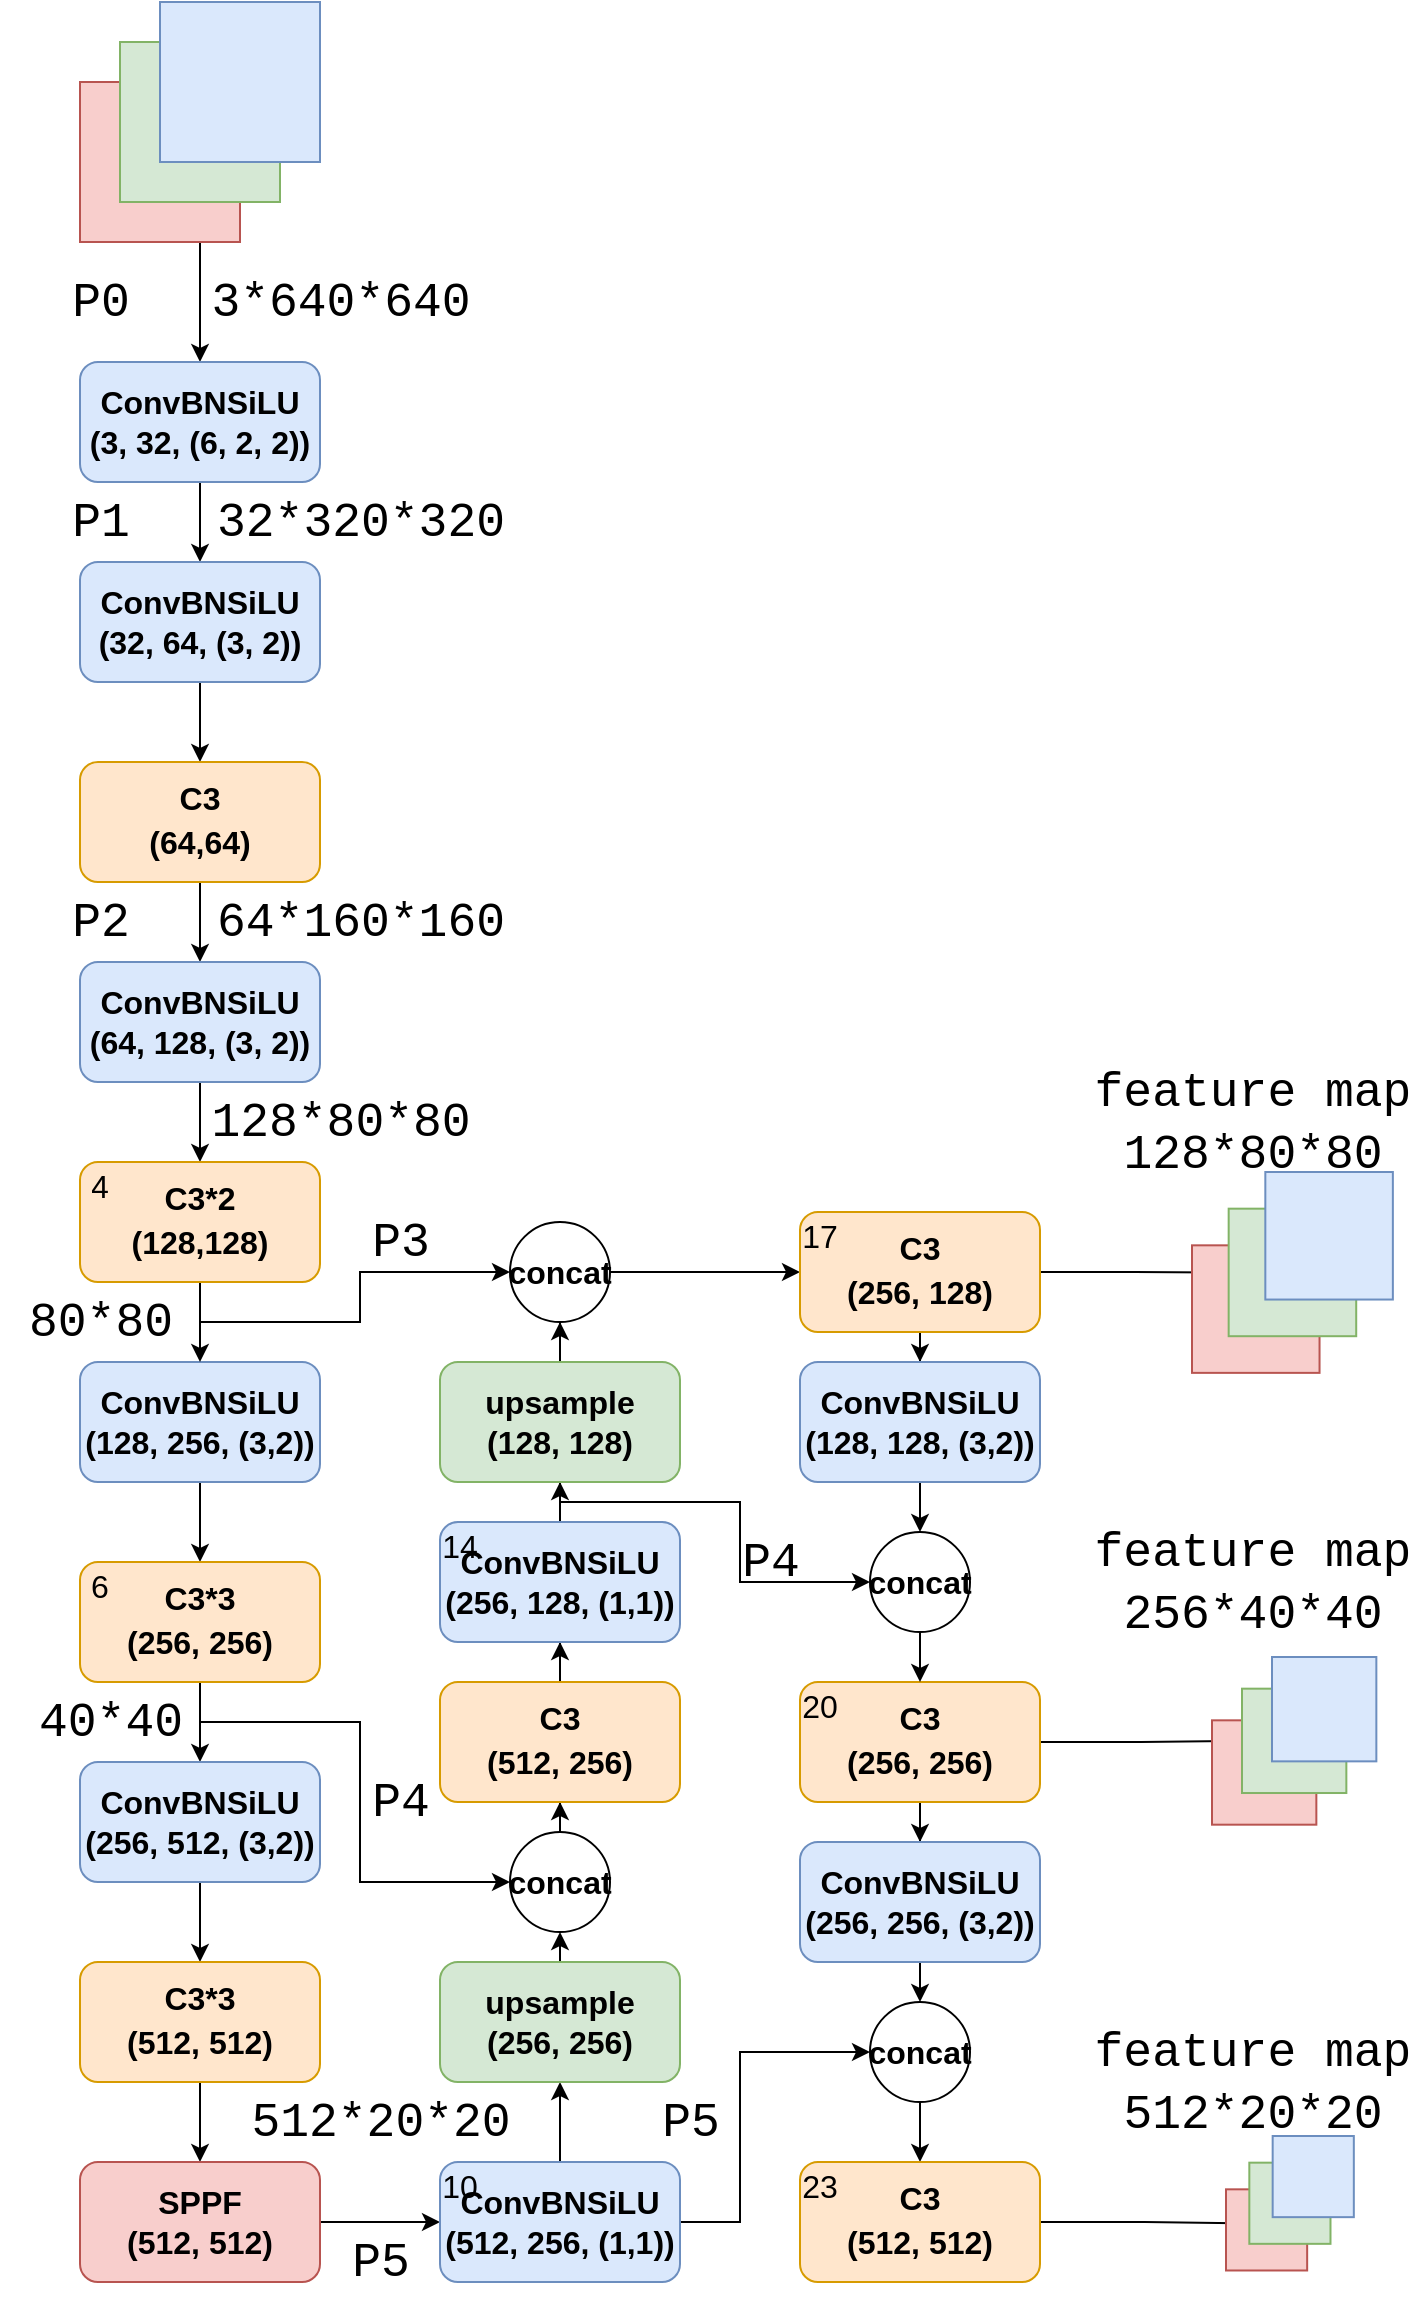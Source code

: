 <mxfile version="20.8.23" type="github" pages="2">
  <diagram name="第 1 页" id="JUju-SfDc5GeivV5sUrn">
    <mxGraphModel dx="2075" dy="739" grid="1" gridSize="10" guides="1" tooltips="1" connect="1" arrows="1" fold="1" page="1" pageScale="1" pageWidth="827" pageHeight="1169" math="0" shadow="0">
      <root>
        <mxCell id="0" />
        <mxCell id="1" parent="0" />
        <mxCell id="3-Fe06T2kwL8zZiIl-PU-5" style="edgeStyle=orthogonalEdgeStyle;rounded=0;orthogonalLoop=1;jettySize=auto;html=1;exitX=0.5;exitY=1;exitDx=0;exitDy=0;" parent="1" source="3-Fe06T2kwL8zZiIl-PU-2" target="3-Fe06T2kwL8zZiIl-PU-4" edge="1">
          <mxGeometry relative="1" as="geometry" />
        </mxCell>
        <mxCell id="3-Fe06T2kwL8zZiIl-PU-10" style="edgeStyle=orthogonalEdgeStyle;rounded=0;orthogonalLoop=1;jettySize=auto;html=1;exitX=0.5;exitY=1;exitDx=0;exitDy=0;entryX=0.5;entryY=0;entryDx=0;entryDy=0;fontFamily=Courier New;fontSize=16;" parent="1" source="3-Fe06T2kwL8zZiIl-PU-4" target="3-Fe06T2kwL8zZiIl-PU-9" edge="1">
          <mxGeometry relative="1" as="geometry" />
        </mxCell>
        <mxCell id="3-Fe06T2kwL8zZiIl-PU-4" value="&lt;font style=&quot;font-size: 16px;&quot;&gt;&lt;b&gt;ConvBNSiLU&lt;br&gt;(3, 32, (6, 2, 2))&lt;/b&gt;&lt;br&gt;&lt;/font&gt;" style="rounded=1;whiteSpace=wrap;html=1;fillColor=#dae8fc;strokeColor=#6c8ebf;" parent="1" vertex="1">
          <mxGeometry x="30" y="180" width="120" height="60" as="geometry" />
        </mxCell>
        <mxCell id="3-Fe06T2kwL8zZiIl-PU-6" value="&lt;span style=&quot;font-weight: normal;&quot;&gt;&lt;font face=&quot;Courier New&quot;&gt;3*640*640&lt;/font&gt;&lt;/span&gt;" style="text;strokeColor=none;fillColor=none;html=1;fontSize=24;fontStyle=1;verticalAlign=middle;align=center;" parent="1" vertex="1">
          <mxGeometry x="110" y="130" width="100" height="40" as="geometry" />
        </mxCell>
        <mxCell id="3-Fe06T2kwL8zZiIl-PU-20" style="edgeStyle=orthogonalEdgeStyle;rounded=0;orthogonalLoop=1;jettySize=auto;html=1;exitX=0.5;exitY=1;exitDx=0;exitDy=0;entryX=0.5;entryY=0;entryDx=0;entryDy=0;fontFamily=Helvetica;fontSize=16;" parent="1" source="3-Fe06T2kwL8zZiIl-PU-9" target="3-Fe06T2kwL8zZiIl-PU-15" edge="1">
          <mxGeometry relative="1" as="geometry" />
        </mxCell>
        <mxCell id="3-Fe06T2kwL8zZiIl-PU-9" value="&lt;font style=&quot;font-size: 16px;&quot;&gt;&lt;b&gt;ConvBNSiLU&lt;br&gt;(32, 64, (3, 2))&lt;/b&gt;&lt;br&gt;&lt;/font&gt;" style="rounded=1;whiteSpace=wrap;html=1;fillColor=#dae8fc;strokeColor=#6c8ebf;" parent="1" vertex="1">
          <mxGeometry x="30" y="280" width="120" height="60" as="geometry" />
        </mxCell>
        <mxCell id="3-Fe06T2kwL8zZiIl-PU-11" value="&lt;span style=&quot;font-weight: normal;&quot;&gt;&lt;font face=&quot;Courier New&quot;&gt;32*320*320&lt;/font&gt;&lt;/span&gt;" style="text;strokeColor=none;fillColor=none;html=1;fontSize=24;fontStyle=1;verticalAlign=middle;align=center;" parent="1" vertex="1">
          <mxGeometry x="120" y="240" width="100" height="40" as="geometry" />
        </mxCell>
        <mxCell id="3-Fe06T2kwL8zZiIl-PU-29" style="edgeStyle=orthogonalEdgeStyle;rounded=0;orthogonalLoop=1;jettySize=auto;html=1;exitX=0.5;exitY=1;exitDx=0;exitDy=0;entryX=0.5;entryY=0;entryDx=0;entryDy=0;fontFamily=Helvetica;fontSize=16;" parent="1" source="3-Fe06T2kwL8zZiIl-PU-15" target="3-Fe06T2kwL8zZiIl-PU-23" edge="1">
          <mxGeometry relative="1" as="geometry" />
        </mxCell>
        <mxCell id="3-Fe06T2kwL8zZiIl-PU-15" value="&lt;font face=&quot;Helvetica&quot; style=&quot;font-size: 16px;&quot;&gt;&lt;b&gt;C3&lt;br&gt;(64,64)&lt;/b&gt;&lt;/font&gt;" style="rounded=1;whiteSpace=wrap;html=1;fontFamily=Courier New;fontSize=16;fillColor=#ffe6cc;strokeColor=#d79b00;" parent="1" vertex="1">
          <mxGeometry x="30" y="380" width="120" height="60" as="geometry" />
        </mxCell>
        <mxCell id="3-Fe06T2kwL8zZiIl-PU-30" style="edgeStyle=orthogonalEdgeStyle;rounded=0;orthogonalLoop=1;jettySize=auto;html=1;exitX=0.5;exitY=1;exitDx=0;exitDy=0;entryX=0.5;entryY=0;entryDx=0;entryDy=0;fontFamily=Helvetica;fontSize=16;" parent="1" source="3-Fe06T2kwL8zZiIl-PU-23" target="3-Fe06T2kwL8zZiIl-PU-25" edge="1">
          <mxGeometry relative="1" as="geometry" />
        </mxCell>
        <mxCell id="3-Fe06T2kwL8zZiIl-PU-23" value="&lt;font style=&quot;font-size: 16px;&quot;&gt;&lt;b&gt;ConvBNSiLU&lt;br&gt;(64, 128, (3, 2))&lt;/b&gt;&lt;br&gt;&lt;/font&gt;" style="rounded=1;whiteSpace=wrap;html=1;fillColor=#dae8fc;strokeColor=#6c8ebf;" parent="1" vertex="1">
          <mxGeometry x="30" y="480" width="120" height="60" as="geometry" />
        </mxCell>
        <mxCell id="3-Fe06T2kwL8zZiIl-PU-33" value="" style="edgeStyle=orthogonalEdgeStyle;rounded=0;orthogonalLoop=1;jettySize=auto;html=1;fontFamily=Helvetica;fontSize=16;" parent="1" source="3-Fe06T2kwL8zZiIl-PU-24" target="3-Fe06T2kwL8zZiIl-PU-26" edge="1">
          <mxGeometry relative="1" as="geometry" />
        </mxCell>
        <mxCell id="3-Fe06T2kwL8zZiIl-PU-24" value="&lt;font style=&quot;font-size: 16px;&quot;&gt;&lt;b&gt;ConvBNSiLU&lt;br&gt;(128, 256, (3,2))&lt;/b&gt;&lt;br&gt;&lt;/font&gt;" style="rounded=1;whiteSpace=wrap;html=1;fillColor=#dae8fc;strokeColor=#6c8ebf;" parent="1" vertex="1">
          <mxGeometry x="30" y="680" width="120" height="60" as="geometry" />
        </mxCell>
        <mxCell id="3-Fe06T2kwL8zZiIl-PU-32" style="edgeStyle=orthogonalEdgeStyle;rounded=0;orthogonalLoop=1;jettySize=auto;html=1;exitX=0.5;exitY=1;exitDx=0;exitDy=0;entryX=0.5;entryY=0;entryDx=0;entryDy=0;fontFamily=Helvetica;fontSize=16;" parent="1" source="3-Fe06T2kwL8zZiIl-PU-25" target="3-Fe06T2kwL8zZiIl-PU-24" edge="1">
          <mxGeometry relative="1" as="geometry" />
        </mxCell>
        <mxCell id="3-Fe06T2kwL8zZiIl-PU-25" value="&lt;font face=&quot;Helvetica&quot; style=&quot;font-size: 16px;&quot;&gt;&lt;b&gt;C3*2&lt;br&gt;(128,128)&lt;/b&gt;&lt;/font&gt;" style="rounded=1;whiteSpace=wrap;html=1;fontFamily=Courier New;fontSize=16;fillColor=#ffe6cc;strokeColor=#d79b00;" parent="1" vertex="1">
          <mxGeometry x="30" y="580" width="120" height="60" as="geometry" />
        </mxCell>
        <mxCell id="3-Fe06T2kwL8zZiIl-PU-34" value="" style="edgeStyle=orthogonalEdgeStyle;rounded=0;orthogonalLoop=1;jettySize=auto;html=1;fontFamily=Helvetica;fontSize=16;" parent="1" source="3-Fe06T2kwL8zZiIl-PU-26" target="3-Fe06T2kwL8zZiIl-PU-27" edge="1">
          <mxGeometry relative="1" as="geometry" />
        </mxCell>
        <mxCell id="3-Fe06T2kwL8zZiIl-PU-26" value="&lt;font face=&quot;Helvetica&quot; style=&quot;font-size: 16px;&quot;&gt;&lt;b&gt;C3*3&lt;br&gt;(256, 256)&lt;/b&gt;&lt;/font&gt;" style="rounded=1;whiteSpace=wrap;html=1;fontFamily=Courier New;fontSize=16;fillColor=#ffe6cc;strokeColor=#d79b00;" parent="1" vertex="1">
          <mxGeometry x="30" y="780" width="120" height="60" as="geometry" />
        </mxCell>
        <mxCell id="3-Fe06T2kwL8zZiIl-PU-35" value="" style="edgeStyle=orthogonalEdgeStyle;rounded=0;orthogonalLoop=1;jettySize=auto;html=1;fontFamily=Helvetica;fontSize=16;" parent="1" source="3-Fe06T2kwL8zZiIl-PU-27" target="3-Fe06T2kwL8zZiIl-PU-28" edge="1">
          <mxGeometry relative="1" as="geometry" />
        </mxCell>
        <mxCell id="3-Fe06T2kwL8zZiIl-PU-27" value="&lt;font style=&quot;font-size: 16px;&quot;&gt;&lt;b&gt;ConvBNSiLU&lt;br&gt;(256, 512, (3,2))&lt;/b&gt;&lt;br&gt;&lt;/font&gt;" style="rounded=1;whiteSpace=wrap;html=1;fillColor=#dae8fc;strokeColor=#6c8ebf;" parent="1" vertex="1">
          <mxGeometry x="30" y="880" width="120" height="60" as="geometry" />
        </mxCell>
        <mxCell id="gwOte5Hnuhn8S0Q1IBPA-8" style="edgeStyle=orthogonalEdgeStyle;rounded=0;orthogonalLoop=1;jettySize=auto;html=1;exitX=0.5;exitY=1;exitDx=0;exitDy=0;entryX=0.5;entryY=0;entryDx=0;entryDy=0;fontFamily=Helvetica;fontSize=16;" parent="1" source="3-Fe06T2kwL8zZiIl-PU-28" target="gwOte5Hnuhn8S0Q1IBPA-7" edge="1">
          <mxGeometry relative="1" as="geometry" />
        </mxCell>
        <mxCell id="3-Fe06T2kwL8zZiIl-PU-28" value="&lt;font face=&quot;Helvetica&quot; style=&quot;font-size: 16px;&quot;&gt;&lt;b&gt;C3*3&lt;br&gt;(512, 512)&lt;/b&gt;&lt;/font&gt;" style="rounded=1;whiteSpace=wrap;html=1;fontFamily=Courier New;fontSize=16;fillColor=#ffe6cc;strokeColor=#d79b00;" parent="1" vertex="1">
          <mxGeometry x="30" y="980" width="120" height="60" as="geometry" />
        </mxCell>
        <mxCell id="gwOte5Hnuhn8S0Q1IBPA-1" value="&lt;span style=&quot;font-weight: normal;&quot;&gt;&lt;font face=&quot;Courier New&quot;&gt;64*160*160&lt;/font&gt;&lt;/span&gt;" style="text;strokeColor=none;fillColor=none;html=1;fontSize=24;fontStyle=1;verticalAlign=middle;align=center;" parent="1" vertex="1">
          <mxGeometry x="120" y="440" width="100" height="40" as="geometry" />
        </mxCell>
        <mxCell id="gwOte5Hnuhn8S0Q1IBPA-2" value="&lt;span style=&quot;font-weight: normal;&quot;&gt;&lt;font face=&quot;Courier New&quot;&gt;128*80*80&lt;/font&gt;&lt;/span&gt;" style="text;strokeColor=none;fillColor=none;html=1;fontSize=24;fontStyle=1;verticalAlign=middle;align=center;" parent="1" vertex="1">
          <mxGeometry x="110" y="540" width="100" height="40" as="geometry" />
        </mxCell>
        <mxCell id="gwOte5Hnuhn8S0Q1IBPA-3" value="&lt;span style=&quot;font-weight: normal;&quot;&gt;&lt;font face=&quot;Courier New&quot;&gt;80*80&lt;/font&gt;&lt;/span&gt;" style="text;strokeColor=none;fillColor=none;html=1;fontSize=24;fontStyle=1;verticalAlign=middle;align=center;" parent="1" vertex="1">
          <mxGeometry x="10" y="640" width="60" height="40" as="geometry" />
        </mxCell>
        <mxCell id="gwOte5Hnuhn8S0Q1IBPA-5" value="&lt;span style=&quot;font-weight: normal;&quot;&gt;&lt;font face=&quot;Courier New&quot;&gt;40*40&lt;/font&gt;&lt;/span&gt;" style="text;strokeColor=none;fillColor=none;html=1;fontSize=24;fontStyle=1;verticalAlign=middle;align=center;" parent="1" vertex="1">
          <mxGeometry x="20" y="840" width="50" height="40" as="geometry" />
        </mxCell>
        <mxCell id="cU7MSdv4xx69I2tBe95h-2" style="edgeStyle=orthogonalEdgeStyle;rounded=0;orthogonalLoop=1;jettySize=auto;html=1;exitX=1;exitY=0.5;exitDx=0;exitDy=0;entryX=0;entryY=0.5;entryDx=0;entryDy=0;" edge="1" parent="1" source="gwOte5Hnuhn8S0Q1IBPA-7" target="cU7MSdv4xx69I2tBe95h-1">
          <mxGeometry relative="1" as="geometry" />
        </mxCell>
        <mxCell id="gwOte5Hnuhn8S0Q1IBPA-7" value="&lt;b&gt;SPPF&lt;br&gt;(512, 512)&lt;/b&gt;" style="rounded=1;whiteSpace=wrap;html=1;fontFamily=Helvetica;fontSize=16;fillColor=#f8cecc;strokeColor=#b85450;" parent="1" vertex="1">
          <mxGeometry x="30" y="1080" width="120" height="60" as="geometry" />
        </mxCell>
        <mxCell id="gwOte5Hnuhn8S0Q1IBPA-9" value="&lt;span style=&quot;font-weight: normal;&quot;&gt;&lt;font face=&quot;Courier New&quot;&gt;512*20*20&lt;/font&gt;&lt;/span&gt;" style="text;strokeColor=none;fillColor=none;html=1;fontSize=24;fontStyle=1;verticalAlign=middle;align=center;" parent="1" vertex="1">
          <mxGeometry x="130" y="1040" width="100" height="40" as="geometry" />
        </mxCell>
        <mxCell id="cU7MSdv4xx69I2tBe95h-8" style="edgeStyle=orthogonalEdgeStyle;rounded=0;orthogonalLoop=1;jettySize=auto;html=1;exitX=0.5;exitY=0;exitDx=0;exitDy=0;fontSize=16;" edge="1" parent="1" source="cU7MSdv4xx69I2tBe95h-1" target="cU7MSdv4xx69I2tBe95h-4">
          <mxGeometry relative="1" as="geometry" />
        </mxCell>
        <mxCell id="cU7MSdv4xx69I2tBe95h-38" value="" style="edgeStyle=orthogonalEdgeStyle;rounded=0;orthogonalLoop=1;jettySize=auto;html=1;fontSize=16;" edge="1" parent="1" source="cU7MSdv4xx69I2tBe95h-1" target="cU7MSdv4xx69I2tBe95h-36">
          <mxGeometry relative="1" as="geometry">
            <Array as="points">
              <mxPoint x="360" y="1110" />
              <mxPoint x="360" y="1025" />
            </Array>
          </mxGeometry>
        </mxCell>
        <mxCell id="cU7MSdv4xx69I2tBe95h-1" value="&lt;font style=&quot;font-size: 16px;&quot;&gt;&lt;b&gt;ConvBNSiLU&lt;br&gt;(512, 256, (1,1))&lt;/b&gt;&lt;br&gt;&lt;/font&gt;" style="rounded=1;whiteSpace=wrap;html=1;fillColor=#dae8fc;strokeColor=#6c8ebf;" vertex="1" parent="1">
          <mxGeometry x="210" y="1080" width="120" height="60" as="geometry" />
        </mxCell>
        <mxCell id="cU7MSdv4xx69I2tBe95h-7" style="edgeStyle=orthogonalEdgeStyle;rounded=0;orthogonalLoop=1;jettySize=auto;html=1;exitX=0.5;exitY=0;exitDx=0;exitDy=0;entryX=0.5;entryY=1;entryDx=0;entryDy=0;fontSize=16;" edge="1" parent="1" source="cU7MSdv4xx69I2tBe95h-4" target="cU7MSdv4xx69I2tBe95h-6">
          <mxGeometry relative="1" as="geometry" />
        </mxCell>
        <mxCell id="cU7MSdv4xx69I2tBe95h-4" value="&lt;font style=&quot;font-size: 16px;&quot;&gt;&lt;b&gt;upsample&lt;br&gt;(256, 256)&lt;br&gt;&lt;/b&gt;&lt;/font&gt;" style="rounded=1;whiteSpace=wrap;html=1;fillColor=#d5e8d4;strokeColor=#82b366;" vertex="1" parent="1">
          <mxGeometry x="210" y="980" width="120" height="60" as="geometry" />
        </mxCell>
        <mxCell id="cU7MSdv4xx69I2tBe95h-5" value="" style="endArrow=classic;html=1;rounded=0;fontSize=16;entryX=0;entryY=0.5;entryDx=0;entryDy=0;" edge="1" parent="1" target="cU7MSdv4xx69I2tBe95h-6">
          <mxGeometry width="50" height="50" relative="1" as="geometry">
            <mxPoint x="90" y="860" as="sourcePoint" />
            <mxPoint x="200" y="900" as="targetPoint" />
            <Array as="points">
              <mxPoint x="170" y="860" />
              <mxPoint x="170" y="940" />
            </Array>
          </mxGeometry>
        </mxCell>
        <mxCell id="cU7MSdv4xx69I2tBe95h-13" value="" style="edgeStyle=orthogonalEdgeStyle;rounded=0;orthogonalLoop=1;jettySize=auto;html=1;fontSize=16;" edge="1" parent="1" source="cU7MSdv4xx69I2tBe95h-6" target="cU7MSdv4xx69I2tBe95h-12">
          <mxGeometry relative="1" as="geometry" />
        </mxCell>
        <mxCell id="cU7MSdv4xx69I2tBe95h-6" value="&lt;b&gt;concat&lt;/b&gt;" style="ellipse;whiteSpace=wrap;html=1;aspect=fixed;fontSize=16;" vertex="1" parent="1">
          <mxGeometry x="245" y="915" width="50" height="50" as="geometry" />
        </mxCell>
        <mxCell id="cU7MSdv4xx69I2tBe95h-15" value="" style="edgeStyle=orthogonalEdgeStyle;rounded=0;orthogonalLoop=1;jettySize=auto;html=1;fontSize=16;" edge="1" parent="1" source="cU7MSdv4xx69I2tBe95h-12" target="cU7MSdv4xx69I2tBe95h-14">
          <mxGeometry relative="1" as="geometry" />
        </mxCell>
        <mxCell id="cU7MSdv4xx69I2tBe95h-12" value="&lt;font face=&quot;Helvetica&quot; style=&quot;font-size: 16px;&quot;&gt;&lt;b&gt;C3&lt;br&gt;(512, 256)&lt;/b&gt;&lt;/font&gt;" style="rounded=1;whiteSpace=wrap;html=1;fontFamily=Courier New;fontSize=16;fillColor=#ffe6cc;strokeColor=#d79b00;" vertex="1" parent="1">
          <mxGeometry x="210" y="840" width="120" height="60" as="geometry" />
        </mxCell>
        <mxCell id="cU7MSdv4xx69I2tBe95h-17" value="" style="edgeStyle=orthogonalEdgeStyle;rounded=0;orthogonalLoop=1;jettySize=auto;html=1;fontSize=16;" edge="1" parent="1" source="cU7MSdv4xx69I2tBe95h-14" target="cU7MSdv4xx69I2tBe95h-16">
          <mxGeometry relative="1" as="geometry" />
        </mxCell>
        <mxCell id="cU7MSdv4xx69I2tBe95h-14" value="&lt;font style=&quot;font-size: 16px;&quot;&gt;&lt;b&gt;ConvBNSiLU&lt;br&gt;(256, 128, (1,1))&lt;/b&gt;&lt;br&gt;&lt;/font&gt;" style="rounded=1;whiteSpace=wrap;html=1;fillColor=#dae8fc;strokeColor=#6c8ebf;" vertex="1" parent="1">
          <mxGeometry x="210" y="760" width="120" height="60" as="geometry" />
        </mxCell>
        <mxCell id="cU7MSdv4xx69I2tBe95h-19" value="" style="edgeStyle=orthogonalEdgeStyle;rounded=0;orthogonalLoop=1;jettySize=auto;html=1;fontSize=16;" edge="1" parent="1" source="cU7MSdv4xx69I2tBe95h-16" target="cU7MSdv4xx69I2tBe95h-18">
          <mxGeometry relative="1" as="geometry" />
        </mxCell>
        <mxCell id="cU7MSdv4xx69I2tBe95h-16" value="&lt;font style=&quot;font-size: 16px;&quot;&gt;&lt;b&gt;upsample&lt;br&gt;(128, 128)&lt;br&gt;&lt;/b&gt;&lt;/font&gt;" style="rounded=1;whiteSpace=wrap;html=1;fillColor=#d5e8d4;strokeColor=#82b366;" vertex="1" parent="1">
          <mxGeometry x="210" y="680" width="120" height="60" as="geometry" />
        </mxCell>
        <mxCell id="cU7MSdv4xx69I2tBe95h-24" value="" style="edgeStyle=orthogonalEdgeStyle;rounded=0;orthogonalLoop=1;jettySize=auto;html=1;fontSize=16;" edge="1" parent="1" source="cU7MSdv4xx69I2tBe95h-18" target="cU7MSdv4xx69I2tBe95h-23">
          <mxGeometry relative="1" as="geometry" />
        </mxCell>
        <mxCell id="cU7MSdv4xx69I2tBe95h-18" value="&lt;b&gt;concat&lt;/b&gt;" style="ellipse;whiteSpace=wrap;html=1;aspect=fixed;fontSize=16;" vertex="1" parent="1">
          <mxGeometry x="245" y="610" width="50" height="50" as="geometry" />
        </mxCell>
        <mxCell id="cU7MSdv4xx69I2tBe95h-20" value="" style="endArrow=classic;html=1;rounded=0;fontSize=16;entryX=0;entryY=0.5;entryDx=0;entryDy=0;" edge="1" parent="1" target="cU7MSdv4xx69I2tBe95h-18">
          <mxGeometry width="50" height="50" relative="1" as="geometry">
            <mxPoint x="90" y="660" as="sourcePoint" />
            <mxPoint x="410" y="370" as="targetPoint" />
            <Array as="points">
              <mxPoint x="170" y="660" />
              <mxPoint x="170" y="635" />
            </Array>
          </mxGeometry>
        </mxCell>
        <mxCell id="cU7MSdv4xx69I2tBe95h-21" value="&lt;span style=&quot;font-weight: normal;&quot;&gt;&lt;font face=&quot;Courier New&quot;&gt;P4&lt;/font&gt;&lt;/span&gt;" style="text;strokeColor=none;fillColor=none;html=1;fontSize=24;fontStyle=1;verticalAlign=middle;align=center;" vertex="1" parent="1">
          <mxGeometry x="140" y="880" width="100" height="40" as="geometry" />
        </mxCell>
        <mxCell id="cU7MSdv4xx69I2tBe95h-22" value="&lt;span style=&quot;font-weight: normal;&quot;&gt;&lt;font face=&quot;Courier New&quot;&gt;P3&lt;/font&gt;&lt;/span&gt;" style="text;strokeColor=none;fillColor=none;html=1;fontSize=24;fontStyle=1;verticalAlign=middle;align=center;" vertex="1" parent="1">
          <mxGeometry x="140" y="600" width="100" height="40" as="geometry" />
        </mxCell>
        <mxCell id="cU7MSdv4xx69I2tBe95h-28" value="" style="edgeStyle=orthogonalEdgeStyle;rounded=0;orthogonalLoop=1;jettySize=auto;html=1;fontSize=16;" edge="1" parent="1" source="cU7MSdv4xx69I2tBe95h-23" target="cU7MSdv4xx69I2tBe95h-27">
          <mxGeometry relative="1" as="geometry" />
        </mxCell>
        <mxCell id="cU7MSdv4xx69I2tBe95h-63" style="edgeStyle=orthogonalEdgeStyle;rounded=0;orthogonalLoop=1;jettySize=auto;html=1;exitX=1;exitY=0.5;exitDx=0;exitDy=0;fontSize=16;entryX=0;entryY=0.5;entryDx=0;entryDy=0;" edge="1" parent="1" source="cU7MSdv4xx69I2tBe95h-23" target="cU7MSdv4xx69I2tBe95h-70">
          <mxGeometry relative="1" as="geometry">
            <mxPoint x="610" y="634.941" as="targetPoint" />
          </mxGeometry>
        </mxCell>
        <mxCell id="cU7MSdv4xx69I2tBe95h-23" value="&lt;font face=&quot;Helvetica&quot; style=&quot;font-size: 16px;&quot;&gt;&lt;b&gt;C3&lt;br&gt;(256, 128)&lt;/b&gt;&lt;/font&gt;" style="rounded=1;whiteSpace=wrap;html=1;fontFamily=Courier New;fontSize=16;fillColor=#ffe6cc;strokeColor=#d79b00;" vertex="1" parent="1">
          <mxGeometry x="390" y="605" width="120" height="60" as="geometry" />
        </mxCell>
        <mxCell id="cU7MSdv4xx69I2tBe95h-55" style="edgeStyle=orthogonalEdgeStyle;rounded=0;orthogonalLoop=1;jettySize=auto;html=1;exitX=0.5;exitY=1;exitDx=0;exitDy=0;fontSize=16;" edge="1" parent="1" source="cU7MSdv4xx69I2tBe95h-27" target="cU7MSdv4xx69I2tBe95h-53">
          <mxGeometry relative="1" as="geometry" />
        </mxCell>
        <mxCell id="cU7MSdv4xx69I2tBe95h-27" value="&lt;font style=&quot;font-size: 16px;&quot;&gt;&lt;b&gt;ConvBNSiLU&lt;br&gt;(128, 128, (3,2))&lt;/b&gt;&lt;br&gt;&lt;/font&gt;" style="rounded=1;whiteSpace=wrap;html=1;fillColor=#dae8fc;strokeColor=#6c8ebf;" vertex="1" parent="1">
          <mxGeometry x="390" y="680" width="120" height="60" as="geometry" />
        </mxCell>
        <mxCell id="cU7MSdv4xx69I2tBe95h-31" value="" style="endArrow=classic;html=1;rounded=0;fontSize=16;entryX=1;entryY=0.75;entryDx=0;entryDy=0;" edge="1" parent="1" target="cU7MSdv4xx69I2tBe95h-40">
          <mxGeometry width="50" height="50" relative="1" as="geometry">
            <mxPoint x="270" y="750" as="sourcePoint" />
            <mxPoint x="390" y="820" as="targetPoint" />
            <Array as="points">
              <mxPoint x="360" y="750" />
              <mxPoint x="360" y="790" />
            </Array>
          </mxGeometry>
        </mxCell>
        <mxCell id="cU7MSdv4xx69I2tBe95h-35" style="edgeStyle=orthogonalEdgeStyle;rounded=0;orthogonalLoop=1;jettySize=auto;html=1;exitX=0.5;exitY=1;exitDx=0;exitDy=0;fontSize=16;" edge="1" parent="1" source="cU7MSdv4xx69I2tBe95h-32" target="cU7MSdv4xx69I2tBe95h-34">
          <mxGeometry relative="1" as="geometry" />
        </mxCell>
        <mxCell id="cU7MSdv4xx69I2tBe95h-64" style="edgeStyle=orthogonalEdgeStyle;rounded=0;orthogonalLoop=1;jettySize=auto;html=1;exitX=1;exitY=0.5;exitDx=0;exitDy=0;fontSize=16;entryX=0;entryY=0.5;entryDx=0;entryDy=0;" edge="1" parent="1" source="cU7MSdv4xx69I2tBe95h-32" target="cU7MSdv4xx69I2tBe95h-75">
          <mxGeometry relative="1" as="geometry">
            <mxPoint x="610" y="870.235" as="targetPoint" />
          </mxGeometry>
        </mxCell>
        <mxCell id="cU7MSdv4xx69I2tBe95h-32" value="&lt;font face=&quot;Helvetica&quot; style=&quot;font-size: 16px;&quot;&gt;&lt;b&gt;C3&lt;br&gt;(256, 256)&lt;/b&gt;&lt;/font&gt;" style="rounded=1;whiteSpace=wrap;html=1;fontFamily=Courier New;fontSize=16;fillColor=#ffe6cc;strokeColor=#d79b00;" vertex="1" parent="1">
          <mxGeometry x="390" y="840" width="120" height="60" as="geometry" />
        </mxCell>
        <mxCell id="cU7MSdv4xx69I2tBe95h-37" style="edgeStyle=orthogonalEdgeStyle;rounded=0;orthogonalLoop=1;jettySize=auto;html=1;exitX=0.5;exitY=1;exitDx=0;exitDy=0;entryX=0.5;entryY=0;entryDx=0;entryDy=0;fontSize=16;" edge="1" parent="1" source="cU7MSdv4xx69I2tBe95h-34" target="cU7MSdv4xx69I2tBe95h-36">
          <mxGeometry relative="1" as="geometry" />
        </mxCell>
        <mxCell id="cU7MSdv4xx69I2tBe95h-34" value="&lt;font style=&quot;font-size: 16px;&quot;&gt;&lt;b&gt;ConvBNSiLU&lt;br&gt;(256, 256, (3,2))&lt;/b&gt;&lt;br&gt;&lt;/font&gt;" style="rounded=1;whiteSpace=wrap;html=1;fillColor=#dae8fc;strokeColor=#6c8ebf;" vertex="1" parent="1">
          <mxGeometry x="390" y="920" width="120" height="60" as="geometry" />
        </mxCell>
        <mxCell id="cU7MSdv4xx69I2tBe95h-60" style="edgeStyle=orthogonalEdgeStyle;rounded=0;orthogonalLoop=1;jettySize=auto;html=1;exitX=0.5;exitY=1;exitDx=0;exitDy=0;entryX=0.5;entryY=0;entryDx=0;entryDy=0;fontSize=16;" edge="1" parent="1" source="cU7MSdv4xx69I2tBe95h-36" target="cU7MSdv4xx69I2tBe95h-57">
          <mxGeometry relative="1" as="geometry" />
        </mxCell>
        <mxCell id="cU7MSdv4xx69I2tBe95h-36" value="&lt;b&gt;concat&lt;/b&gt;" style="ellipse;whiteSpace=wrap;html=1;aspect=fixed;fontSize=16;" vertex="1" parent="1">
          <mxGeometry x="425" y="1000" width="50" height="50" as="geometry" />
        </mxCell>
        <mxCell id="cU7MSdv4xx69I2tBe95h-40" value="&lt;span style=&quot;font-weight: normal;&quot;&gt;&lt;font face=&quot;Courier New&quot;&gt;P4&lt;/font&gt;&lt;/span&gt;" style="text;strokeColor=none;fillColor=none;html=1;fontSize=24;fontStyle=1;verticalAlign=middle;align=center;" vertex="1" parent="1">
          <mxGeometry x="325" y="760" width="100" height="40" as="geometry" />
        </mxCell>
        <mxCell id="cU7MSdv4xx69I2tBe95h-41" value="&lt;span style=&quot;font-weight: normal;&quot;&gt;&lt;font face=&quot;Courier New&quot;&gt;P2&lt;/font&gt;&lt;/span&gt;" style="text;strokeColor=none;fillColor=none;html=1;fontSize=24;fontStyle=1;verticalAlign=middle;align=center;" vertex="1" parent="1">
          <mxGeometry x="-10" y="440" width="100" height="40" as="geometry" />
        </mxCell>
        <mxCell id="cU7MSdv4xx69I2tBe95h-42" value="&lt;span style=&quot;font-weight: normal;&quot;&gt;&lt;font face=&quot;Courier New&quot;&gt;P1&lt;/font&gt;&lt;/span&gt;" style="text;strokeColor=none;fillColor=none;html=1;fontSize=24;fontStyle=1;verticalAlign=middle;align=center;" vertex="1" parent="1">
          <mxGeometry x="20" y="240" width="40" height="40" as="geometry" />
        </mxCell>
        <mxCell id="cU7MSdv4xx69I2tBe95h-43" value="&lt;span style=&quot;font-weight: normal;&quot;&gt;&lt;font face=&quot;Courier New&quot;&gt;P0&lt;/font&gt;&lt;/span&gt;" style="text;strokeColor=none;fillColor=none;html=1;fontSize=24;fontStyle=1;verticalAlign=middle;align=center;" vertex="1" parent="1">
          <mxGeometry x="20" y="130" width="40" height="40" as="geometry" />
        </mxCell>
        <mxCell id="cU7MSdv4xx69I2tBe95h-45" value="&lt;span style=&quot;font-weight: normal;&quot;&gt;&lt;font face=&quot;Courier New&quot;&gt;P5&lt;/font&gt;&lt;/span&gt;" style="text;strokeColor=none;fillColor=none;html=1;fontSize=24;fontStyle=1;verticalAlign=middle;align=center;" vertex="1" parent="1">
          <mxGeometry x="320" y="1040" width="30" height="40" as="geometry" />
        </mxCell>
        <UserObject label="6" placeholders="1" name="Variable" id="cU7MSdv4xx69I2tBe95h-46">
          <mxCell style="text;html=1;strokeColor=none;fillColor=none;align=center;verticalAlign=middle;whiteSpace=wrap;overflow=hidden;fontSize=16;" vertex="1" parent="1">
            <mxGeometry x="30" y="780" width="20" height="20" as="geometry" />
          </mxCell>
        </UserObject>
        <UserObject label="4" placeholders="1" name="Variable" id="cU7MSdv4xx69I2tBe95h-47">
          <mxCell style="text;html=1;strokeColor=none;fillColor=none;align=center;verticalAlign=middle;whiteSpace=wrap;overflow=hidden;fontSize=16;" vertex="1" parent="1">
            <mxGeometry x="30" y="580" width="20" height="20" as="geometry" />
          </mxCell>
        </UserObject>
        <UserObject label="14" placeholders="1" name="Variable" id="cU7MSdv4xx69I2tBe95h-48">
          <mxCell style="text;html=1;strokeColor=none;fillColor=none;align=center;verticalAlign=middle;whiteSpace=wrap;overflow=hidden;fontSize=16;" vertex="1" parent="1">
            <mxGeometry x="210" y="760" width="20" height="20" as="geometry" />
          </mxCell>
        </UserObject>
        <UserObject label="17" placeholders="1" name="Variable" id="cU7MSdv4xx69I2tBe95h-50">
          <mxCell style="text;html=1;strokeColor=none;fillColor=none;align=center;verticalAlign=middle;whiteSpace=wrap;overflow=hidden;fontSize=16;" vertex="1" parent="1">
            <mxGeometry x="390" y="605" width="20" height="20" as="geometry" />
          </mxCell>
        </UserObject>
        <UserObject label="10" placeholders="1" name="Variable" id="cU7MSdv4xx69I2tBe95h-52">
          <mxCell style="text;html=1;strokeColor=none;fillColor=none;align=center;verticalAlign=middle;whiteSpace=wrap;overflow=hidden;fontSize=16;" vertex="1" parent="1">
            <mxGeometry x="210" y="1080" width="20" height="20" as="geometry" />
          </mxCell>
        </UserObject>
        <mxCell id="cU7MSdv4xx69I2tBe95h-56" value="" style="edgeStyle=orthogonalEdgeStyle;rounded=0;orthogonalLoop=1;jettySize=auto;html=1;fontSize=16;" edge="1" parent="1" source="cU7MSdv4xx69I2tBe95h-53" target="cU7MSdv4xx69I2tBe95h-32">
          <mxGeometry relative="1" as="geometry" />
        </mxCell>
        <mxCell id="cU7MSdv4xx69I2tBe95h-53" value="&lt;b&gt;concat&lt;/b&gt;" style="ellipse;whiteSpace=wrap;html=1;aspect=fixed;fontSize=16;" vertex="1" parent="1">
          <mxGeometry x="425" y="765" width="50" height="50" as="geometry" />
        </mxCell>
        <mxCell id="cU7MSdv4xx69I2tBe95h-65" style="edgeStyle=orthogonalEdgeStyle;rounded=0;orthogonalLoop=1;jettySize=auto;html=1;exitX=1;exitY=0.5;exitDx=0;exitDy=0;fontSize=16;entryX=0;entryY=0.75;entryDx=0;entryDy=0;" edge="1" parent="1" source="cU7MSdv4xx69I2tBe95h-57" target="cU7MSdv4xx69I2tBe95h-79">
          <mxGeometry relative="1" as="geometry">
            <mxPoint x="610" y="1110.235" as="targetPoint" />
          </mxGeometry>
        </mxCell>
        <mxCell id="cU7MSdv4xx69I2tBe95h-57" value="&lt;font face=&quot;Helvetica&quot; style=&quot;font-size: 16px;&quot;&gt;&lt;b&gt;C3&lt;br&gt;(512, 512)&lt;/b&gt;&lt;/font&gt;" style="rounded=1;whiteSpace=wrap;html=1;fontFamily=Courier New;fontSize=16;fillColor=#ffe6cc;strokeColor=#d79b00;" vertex="1" parent="1">
          <mxGeometry x="390" y="1080" width="120" height="60" as="geometry" />
        </mxCell>
        <mxCell id="cU7MSdv4xx69I2tBe95h-59" value="&lt;span style=&quot;font-weight: normal;&quot;&gt;&lt;font face=&quot;Courier New&quot;&gt;P5&lt;/font&gt;&lt;/span&gt;" style="text;strokeColor=none;fillColor=none;html=1;fontSize=24;fontStyle=1;verticalAlign=middle;align=center;" vertex="1" parent="1">
          <mxGeometry x="165" y="1110" width="30" height="40" as="geometry" />
        </mxCell>
        <UserObject label="20" placeholders="1" name="Variable" id="cU7MSdv4xx69I2tBe95h-61">
          <mxCell style="text;html=1;strokeColor=none;fillColor=none;align=center;verticalAlign=middle;whiteSpace=wrap;overflow=hidden;fontSize=16;" vertex="1" parent="1">
            <mxGeometry x="390" y="840" width="20" height="20" as="geometry" />
          </mxCell>
        </UserObject>
        <UserObject label="23" placeholders="1" name="Variable" id="cU7MSdv4xx69I2tBe95h-62">
          <mxCell style="text;html=1;strokeColor=none;fillColor=none;align=center;verticalAlign=middle;whiteSpace=wrap;overflow=hidden;fontSize=16;" vertex="1" parent="1">
            <mxGeometry x="390" y="1080" width="20" height="20" as="geometry" />
          </mxCell>
        </UserObject>
        <mxCell id="cU7MSdv4xx69I2tBe95h-67" value="" style="group" vertex="1" connectable="0" parent="1">
          <mxGeometry x="30" width="120" height="120" as="geometry" />
        </mxCell>
        <mxCell id="3-Fe06T2kwL8zZiIl-PU-1" value="" style="whiteSpace=wrap;html=1;aspect=fixed;fillColor=#f8cecc;strokeColor=#b85450;" parent="cU7MSdv4xx69I2tBe95h-67" vertex="1">
          <mxGeometry y="40" width="80" height="80" as="geometry" />
        </mxCell>
        <mxCell id="3-Fe06T2kwL8zZiIl-PU-2" value="" style="whiteSpace=wrap;html=1;aspect=fixed;fillColor=#d5e8d4;strokeColor=#82b366;" parent="cU7MSdv4xx69I2tBe95h-67" vertex="1">
          <mxGeometry x="20" y="20" width="80" height="80" as="geometry" />
        </mxCell>
        <mxCell id="3-Fe06T2kwL8zZiIl-PU-3" value="" style="whiteSpace=wrap;html=1;aspect=fixed;fillColor=#dae8fc;strokeColor=#6c8ebf;" parent="cU7MSdv4xx69I2tBe95h-67" vertex="1">
          <mxGeometry x="40" width="80" height="80" as="geometry" />
        </mxCell>
        <mxCell id="cU7MSdv4xx69I2tBe95h-68" value="" style="group" vertex="1" connectable="0" parent="1">
          <mxGeometry x="586" y="585" width="110" height="110" as="geometry" />
        </mxCell>
        <mxCell id="cU7MSdv4xx69I2tBe95h-69" value="" style="whiteSpace=wrap;html=1;aspect=fixed;fillColor=#f8cecc;strokeColor=#b85450;" vertex="1" parent="cU7MSdv4xx69I2tBe95h-68">
          <mxGeometry y="36.667" width="63.768" height="63.768" as="geometry" />
        </mxCell>
        <mxCell id="cU7MSdv4xx69I2tBe95h-70" value="" style="whiteSpace=wrap;html=1;aspect=fixed;fillColor=#d5e8d4;strokeColor=#82b366;" vertex="1" parent="cU7MSdv4xx69I2tBe95h-68">
          <mxGeometry x="18.333" y="18.333" width="63.768" height="63.768" as="geometry" />
        </mxCell>
        <mxCell id="cU7MSdv4xx69I2tBe95h-71" value="" style="whiteSpace=wrap;html=1;aspect=fixed;fillColor=#dae8fc;strokeColor=#6c8ebf;" vertex="1" parent="cU7MSdv4xx69I2tBe95h-68">
          <mxGeometry x="36.667" width="63.768" height="63.768" as="geometry" />
        </mxCell>
        <mxCell id="cU7MSdv4xx69I2tBe95h-73" value="" style="group" vertex="1" connectable="0" parent="1">
          <mxGeometry x="596" y="827.5" width="90" height="95" as="geometry" />
        </mxCell>
        <mxCell id="cU7MSdv4xx69I2tBe95h-74" value="" style="whiteSpace=wrap;html=1;aspect=fixed;fillColor=#f8cecc;strokeColor=#b85450;" vertex="1" parent="cU7MSdv4xx69I2tBe95h-73">
          <mxGeometry y="31.667" width="52.174" height="52.174" as="geometry" />
        </mxCell>
        <mxCell id="cU7MSdv4xx69I2tBe95h-75" value="" style="whiteSpace=wrap;html=1;aspect=fixed;fillColor=#d5e8d4;strokeColor=#82b366;" vertex="1" parent="cU7MSdv4xx69I2tBe95h-73">
          <mxGeometry x="15" y="15.833" width="52.174" height="52.174" as="geometry" />
        </mxCell>
        <mxCell id="cU7MSdv4xx69I2tBe95h-76" value="" style="whiteSpace=wrap;html=1;aspect=fixed;fillColor=#dae8fc;strokeColor=#6c8ebf;" vertex="1" parent="cU7MSdv4xx69I2tBe95h-73">
          <mxGeometry x="30" width="52.174" height="52.174" as="geometry" />
        </mxCell>
        <mxCell id="cU7MSdv4xx69I2tBe95h-77" value="" style="group" vertex="1" connectable="0" parent="1">
          <mxGeometry x="603" y="1067" width="70" height="80" as="geometry" />
        </mxCell>
        <mxCell id="cU7MSdv4xx69I2tBe95h-78" value="" style="whiteSpace=wrap;html=1;aspect=fixed;fillColor=#f8cecc;strokeColor=#b85450;" vertex="1" parent="cU7MSdv4xx69I2tBe95h-77">
          <mxGeometry y="26.667" width="40.58" height="40.58" as="geometry" />
        </mxCell>
        <mxCell id="cU7MSdv4xx69I2tBe95h-79" value="" style="whiteSpace=wrap;html=1;aspect=fixed;fillColor=#d5e8d4;strokeColor=#82b366;" vertex="1" parent="cU7MSdv4xx69I2tBe95h-77">
          <mxGeometry x="11.667" y="13.333" width="40.58" height="40.58" as="geometry" />
        </mxCell>
        <mxCell id="cU7MSdv4xx69I2tBe95h-80" value="" style="whiteSpace=wrap;html=1;aspect=fixed;fillColor=#dae8fc;strokeColor=#6c8ebf;" vertex="1" parent="cU7MSdv4xx69I2tBe95h-77">
          <mxGeometry x="23.333" width="40.58" height="40.58" as="geometry" />
        </mxCell>
        <mxCell id="cU7MSdv4xx69I2tBe95h-81" value="&lt;span style=&quot;font-weight: normal;&quot;&gt;&lt;font face=&quot;Courier New&quot;&gt;feature map&lt;br&gt;128*80*80&lt;/font&gt;&lt;/span&gt;" style="text;strokeColor=none;fillColor=none;html=1;fontSize=24;fontStyle=1;verticalAlign=middle;align=center;" vertex="1" parent="1">
          <mxGeometry x="566" y="530" width="100" height="60" as="geometry" />
        </mxCell>
        <mxCell id="cU7MSdv4xx69I2tBe95h-82" value="&lt;span style=&quot;font-weight: normal;&quot;&gt;&lt;font face=&quot;Courier New&quot;&gt;feature map&lt;br&gt;256*40*40&lt;/font&gt;&lt;/span&gt;" style="text;strokeColor=none;fillColor=none;html=1;fontSize=24;fontStyle=1;verticalAlign=middle;align=center;" vertex="1" parent="1">
          <mxGeometry x="566" y="760" width="100" height="60" as="geometry" />
        </mxCell>
        <mxCell id="cU7MSdv4xx69I2tBe95h-83" value="&lt;span style=&quot;font-weight: normal;&quot;&gt;&lt;font face=&quot;Courier New&quot;&gt;feature map&lt;br&gt;512*20*20&lt;/font&gt;&lt;/span&gt;" style="text;strokeColor=none;fillColor=none;html=1;fontSize=24;fontStyle=1;verticalAlign=middle;align=center;" vertex="1" parent="1">
          <mxGeometry x="566" y="1010" width="100" height="60" as="geometry" />
        </mxCell>
      </root>
    </mxGraphModel>
  </diagram>
  <diagram id="GJlDIFFBztXIJ6X1yWX1" name="第 2 页">
    <mxGraphModel dx="1103" dy="660" grid="1" gridSize="10" guides="1" tooltips="1" connect="1" arrows="1" fold="1" page="1" pageScale="1" pageWidth="1169" pageHeight="1654" math="0" shadow="0">
      <root>
        <mxCell id="0" />
        <mxCell id="1" parent="0" />
      </root>
    </mxGraphModel>
  </diagram>
</mxfile>
